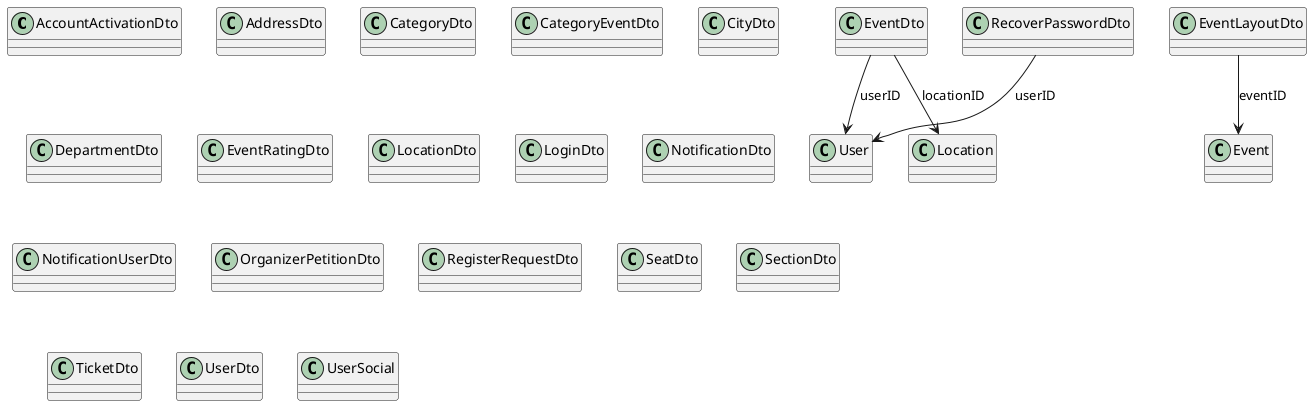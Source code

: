 @startuml Simple DTO Class Diagram

class AccountActivationDto {
}

class AddressDto {
}

class CategoryDto {
}

class CategoryEventDto {
}

class CityDto {
}

class DepartmentDto {
}

class EventDto {
}

class EventLayoutDto {
}

class EventRatingDto {
}

class LocationDto {
}

class LoginDto {
}

class NotificationDto {
}

class NotificationUserDto {
}

class OrganizerPetitionDto {
}

class RecoverPasswordDto {
}

class RegisterRequestDto {
}

class SeatDto {
}

class SectionDto {
}

class TicketDto {
}

class UserDto {
}

class UserSocial {
}

' Relationships
EventDto --> User : userID
EventDto --> Location : locationID
EventLayoutDto --> Event : eventID
RecoverPasswordDto --> User : userID

@enduml